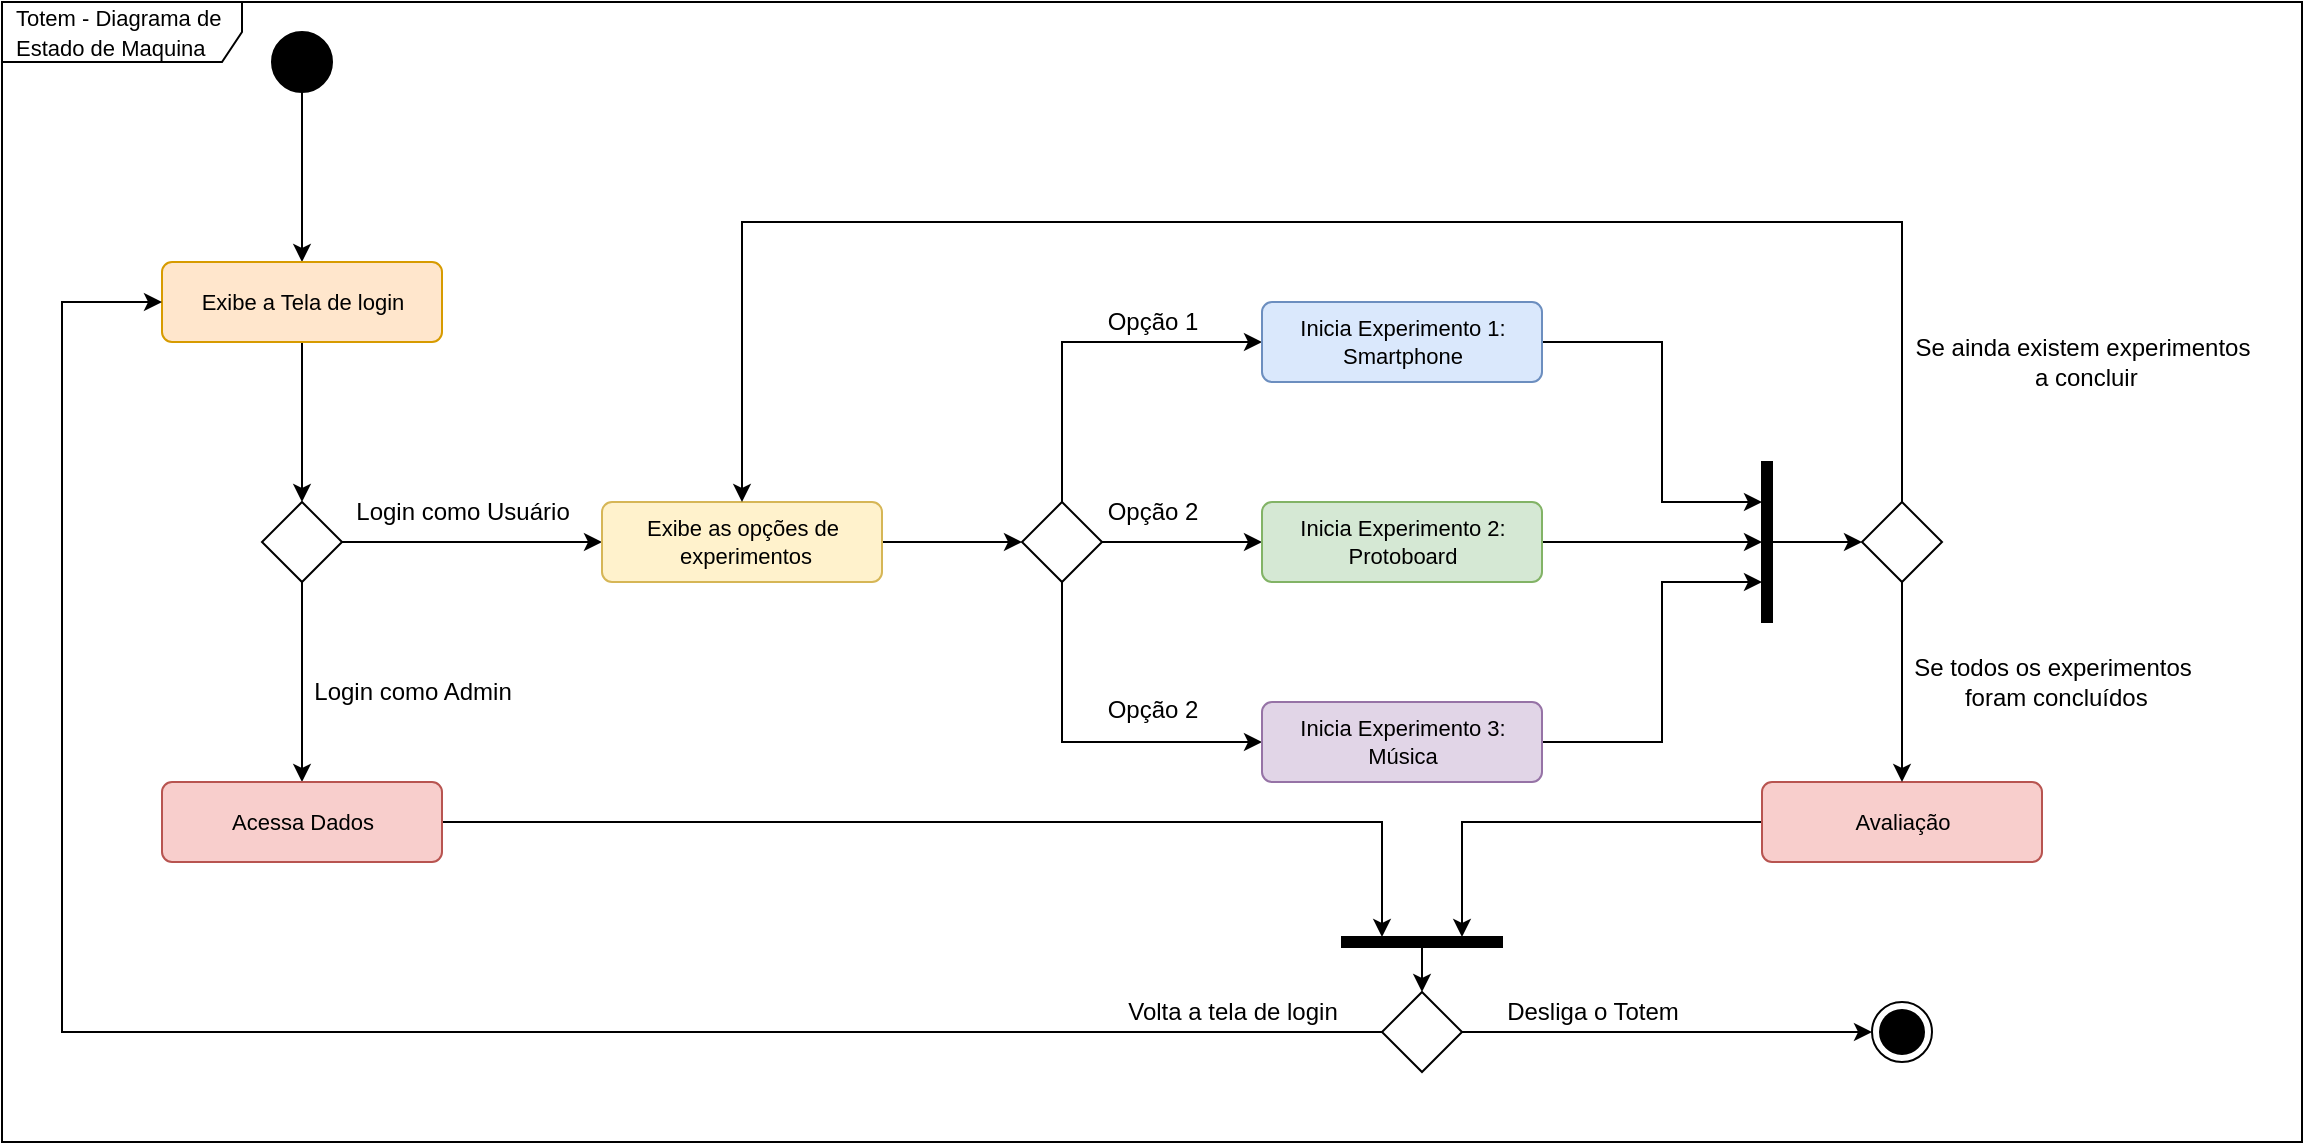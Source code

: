 <mxfile version="20.8.9" type="github">
  <diagram id="C5RBs43oDa-KdzZeNtuy" name="Page-1">
    <mxGraphModel dx="866" dy="495" grid="1" gridSize="10" guides="1" tooltips="1" connect="1" arrows="1" fold="1" page="1" pageScale="1" pageWidth="827" pageHeight="1169" math="0" shadow="0">
      <root>
        <mxCell id="WIyWlLk6GJQsqaUBKTNV-0" />
        <mxCell id="WIyWlLk6GJQsqaUBKTNV-1" parent="WIyWlLk6GJQsqaUBKTNV-0" />
        <mxCell id="apIbsZUHLHdbpMD473yB-7" value="&lt;font style=&quot;font-size: 11px;&quot;&gt;Totem - Diagrama de Estado de Maquina&lt;br&gt;&lt;/font&gt;" style="shape=umlFrame;whiteSpace=wrap;html=1;width=120;height=30;boundedLbl=1;verticalAlign=middle;align=left;spacingLeft=5;movable=1;resizable=1;rotatable=1;deletable=1;editable=1;connectable=1;" parent="WIyWlLk6GJQsqaUBKTNV-1" vertex="1">
          <mxGeometry x="10" y="130" width="1150" height="570" as="geometry" />
        </mxCell>
        <mxCell id="apIbsZUHLHdbpMD473yB-9" style="edgeStyle=orthogonalEdgeStyle;rounded=0;orthogonalLoop=1;jettySize=auto;html=1;fontSize=11;" parent="WIyWlLk6GJQsqaUBKTNV-1" source="apIbsZUHLHdbpMD473yB-2" target="apIbsZUHLHdbpMD473yB-8" edge="1">
          <mxGeometry relative="1" as="geometry" />
        </mxCell>
        <mxCell id="apIbsZUHLHdbpMD473yB-2" value="" style="ellipse;fillColor=strokeColor;" parent="WIyWlLk6GJQsqaUBKTNV-1" vertex="1">
          <mxGeometry x="145" y="145" width="30" height="30" as="geometry" />
        </mxCell>
        <mxCell id="apIbsZUHLHdbpMD473yB-12" value="" style="edgeStyle=orthogonalEdgeStyle;rounded=0;orthogonalLoop=1;jettySize=auto;html=1;fontSize=11;" parent="WIyWlLk6GJQsqaUBKTNV-1" source="apIbsZUHLHdbpMD473yB-5" target="apIbsZUHLHdbpMD473yB-11" edge="1">
          <mxGeometry relative="1" as="geometry" />
        </mxCell>
        <mxCell id="apIbsZUHLHdbpMD473yB-18" style="edgeStyle=orthogonalEdgeStyle;rounded=0;orthogonalLoop=1;jettySize=auto;html=1;fontSize=11;" parent="WIyWlLk6GJQsqaUBKTNV-1" source="apIbsZUHLHdbpMD473yB-5" target="apIbsZUHLHdbpMD473yB-15" edge="1">
          <mxGeometry relative="1" as="geometry" />
        </mxCell>
        <mxCell id="apIbsZUHLHdbpMD473yB-5" value="" style="rhombus;movable=1;resizable=1;rotatable=1;deletable=1;editable=1;connectable=1;" parent="WIyWlLk6GJQsqaUBKTNV-1" vertex="1">
          <mxGeometry x="140" y="380" width="40" height="40" as="geometry" />
        </mxCell>
        <mxCell id="apIbsZUHLHdbpMD473yB-10" style="edgeStyle=orthogonalEdgeStyle;rounded=0;orthogonalLoop=1;jettySize=auto;html=1;fontSize=11;" parent="WIyWlLk6GJQsqaUBKTNV-1" source="apIbsZUHLHdbpMD473yB-8" target="apIbsZUHLHdbpMD473yB-5" edge="1">
          <mxGeometry relative="1" as="geometry" />
        </mxCell>
        <mxCell id="apIbsZUHLHdbpMD473yB-8" value="Exibe a Tela de login" style="html=1;align=center;verticalAlign=middle;rounded=1;absoluteArcSize=1;arcSize=10;dashed=0;fontSize=11;fillColor=#ffe6cc;strokeColor=#d79b00;" parent="WIyWlLk6GJQsqaUBKTNV-1" vertex="1">
          <mxGeometry x="90" y="260" width="140" height="40" as="geometry" />
        </mxCell>
        <mxCell id="apIbsZUHLHdbpMD473yB-46" style="edgeStyle=elbowEdgeStyle;rounded=0;orthogonalLoop=1;jettySize=auto;html=1;fontSize=12;" parent="WIyWlLk6GJQsqaUBKTNV-1" source="apIbsZUHLHdbpMD473yB-11" target="apIbsZUHLHdbpMD473yB-56" edge="1">
          <mxGeometry relative="1" as="geometry">
            <Array as="points">
              <mxPoint x="700" y="570" />
              <mxPoint x="720" y="580" />
            </Array>
          </mxGeometry>
        </mxCell>
        <mxCell id="apIbsZUHLHdbpMD473yB-11" value="Acessa Dados" style="html=1;align=center;verticalAlign=middle;rounded=1;absoluteArcSize=1;arcSize=10;dashed=0;fontSize=11;fillColor=#f8cecc;strokeColor=#b85450;" parent="WIyWlLk6GJQsqaUBKTNV-1" vertex="1">
          <mxGeometry x="90" y="520" width="140" height="40" as="geometry" />
        </mxCell>
        <mxCell id="apIbsZUHLHdbpMD473yB-13" value="Login como Admin" style="text;html=1;align=center;verticalAlign=middle;resizable=0;points=[];autosize=1;strokeColor=none;fillColor=none;fontSize=12;" parent="WIyWlLk6GJQsqaUBKTNV-1" vertex="1">
          <mxGeometry x="150" y="460" width="130" height="30" as="geometry" />
        </mxCell>
        <mxCell id="apIbsZUHLHdbpMD473yB-14" value="Login como Usuário" style="text;html=1;align=center;verticalAlign=middle;resizable=0;points=[];autosize=1;strokeColor=none;fillColor=none;fontSize=12;" parent="WIyWlLk6GJQsqaUBKTNV-1" vertex="1">
          <mxGeometry x="170" y="370" width="140" height="30" as="geometry" />
        </mxCell>
        <mxCell id="apIbsZUHLHdbpMD473yB-20" style="edgeStyle=orthogonalEdgeStyle;rounded=0;orthogonalLoop=1;jettySize=auto;html=1;fontSize=12;" parent="WIyWlLk6GJQsqaUBKTNV-1" source="apIbsZUHLHdbpMD473yB-15" target="apIbsZUHLHdbpMD473yB-19" edge="1">
          <mxGeometry relative="1" as="geometry" />
        </mxCell>
        <mxCell id="apIbsZUHLHdbpMD473yB-15" value="&lt;div&gt;Exibe as opções de&lt;/div&gt;&lt;div&gt;&amp;nbsp;experimentos&lt;/div&gt;" style="html=1;align=center;verticalAlign=middle;rounded=1;absoluteArcSize=1;arcSize=10;dashed=0;fontSize=11;fillColor=#fff2cc;strokeColor=#d6b656;" parent="WIyWlLk6GJQsqaUBKTNV-1" vertex="1">
          <mxGeometry x="310" y="380" width="140" height="40" as="geometry" />
        </mxCell>
        <mxCell id="apIbsZUHLHdbpMD473yB-25" style="edgeStyle=orthogonalEdgeStyle;rounded=0;orthogonalLoop=1;jettySize=auto;html=1;fontSize=12;" parent="WIyWlLk6GJQsqaUBKTNV-1" source="apIbsZUHLHdbpMD473yB-19" target="apIbsZUHLHdbpMD473yB-21" edge="1">
          <mxGeometry relative="1" as="geometry">
            <Array as="points">
              <mxPoint x="540" y="300" />
            </Array>
          </mxGeometry>
        </mxCell>
        <mxCell id="apIbsZUHLHdbpMD473yB-26" style="edgeStyle=orthogonalEdgeStyle;rounded=0;orthogonalLoop=1;jettySize=auto;html=1;fontSize=12;" parent="WIyWlLk6GJQsqaUBKTNV-1" source="apIbsZUHLHdbpMD473yB-19" target="apIbsZUHLHdbpMD473yB-22" edge="1">
          <mxGeometry relative="1" as="geometry" />
        </mxCell>
        <mxCell id="apIbsZUHLHdbpMD473yB-27" style="edgeStyle=orthogonalEdgeStyle;rounded=0;orthogonalLoop=1;jettySize=auto;html=1;fontSize=12;" parent="WIyWlLk6GJQsqaUBKTNV-1" source="apIbsZUHLHdbpMD473yB-19" target="apIbsZUHLHdbpMD473yB-23" edge="1">
          <mxGeometry relative="1" as="geometry">
            <Array as="points">
              <mxPoint x="540" y="500" />
            </Array>
          </mxGeometry>
        </mxCell>
        <mxCell id="apIbsZUHLHdbpMD473yB-19" value="" style="rhombus;movable=1;resizable=1;rotatable=1;deletable=1;editable=1;connectable=1;" parent="WIyWlLk6GJQsqaUBKTNV-1" vertex="1">
          <mxGeometry x="520" y="380" width="40" height="40" as="geometry" />
        </mxCell>
        <mxCell id="apIbsZUHLHdbpMD473yB-59" style="edgeStyle=orthogonalEdgeStyle;rounded=0;orthogonalLoop=1;jettySize=auto;html=1;fontSize=12;" parent="WIyWlLk6GJQsqaUBKTNV-1" source="apIbsZUHLHdbpMD473yB-21" target="apIbsZUHLHdbpMD473yB-58" edge="1">
          <mxGeometry relative="1" as="geometry">
            <Array as="points">
              <mxPoint x="840" y="300" />
              <mxPoint x="840" y="380" />
            </Array>
          </mxGeometry>
        </mxCell>
        <mxCell id="apIbsZUHLHdbpMD473yB-21" value="&lt;div&gt;Inicia Experimento 1:&lt;/div&gt;&lt;div&gt;Smartphone&lt;/div&gt;" style="html=1;align=center;verticalAlign=middle;rounded=1;absoluteArcSize=1;arcSize=10;dashed=0;fontSize=11;fillColor=#dae8fc;strokeColor=#6c8ebf;" parent="WIyWlLk6GJQsqaUBKTNV-1" vertex="1">
          <mxGeometry x="640" y="280" width="140" height="40" as="geometry" />
        </mxCell>
        <mxCell id="apIbsZUHLHdbpMD473yB-31" style="edgeStyle=elbowEdgeStyle;rounded=0;orthogonalLoop=1;jettySize=auto;html=1;fontSize=12;elbow=vertical;" parent="WIyWlLk6GJQsqaUBKTNV-1" source="apIbsZUHLHdbpMD473yB-22" target="apIbsZUHLHdbpMD473yB-58" edge="1">
          <mxGeometry relative="1" as="geometry">
            <mxPoint x="890" y="400.0" as="targetPoint" />
            <Array as="points">
              <mxPoint x="870" y="400" />
            </Array>
          </mxGeometry>
        </mxCell>
        <mxCell id="apIbsZUHLHdbpMD473yB-22" value="Inicia Experimento 2:&lt;div&gt;Protoboard&lt;br&gt;&lt;/div&gt;" style="html=1;align=center;verticalAlign=middle;rounded=1;absoluteArcSize=1;arcSize=10;dashed=0;fontSize=11;fillColor=#d5e8d4;strokeColor=#82b366;" parent="WIyWlLk6GJQsqaUBKTNV-1" vertex="1">
          <mxGeometry x="640" y="380" width="140" height="40" as="geometry" />
        </mxCell>
        <mxCell id="apIbsZUHLHdbpMD473yB-29" style="edgeStyle=orthogonalEdgeStyle;rounded=0;orthogonalLoop=1;jettySize=auto;html=1;fontSize=12;" parent="WIyWlLk6GJQsqaUBKTNV-1" source="apIbsZUHLHdbpMD473yB-23" target="apIbsZUHLHdbpMD473yB-58" edge="1">
          <mxGeometry relative="1" as="geometry">
            <mxPoint x="890" y="420.0" as="targetPoint" />
            <Array as="points">
              <mxPoint x="840" y="500" />
              <mxPoint x="840" y="420" />
            </Array>
          </mxGeometry>
        </mxCell>
        <mxCell id="apIbsZUHLHdbpMD473yB-23" value="Inicia Experimento 3:&lt;div&gt;Música&lt;br&gt;&lt;/div&gt;" style="html=1;align=center;verticalAlign=middle;rounded=1;absoluteArcSize=1;arcSize=10;dashed=0;fontSize=11;fillColor=#e1d5e7;strokeColor=#9673a6;" parent="WIyWlLk6GJQsqaUBKTNV-1" vertex="1">
          <mxGeometry x="640" y="480" width="140" height="40" as="geometry" />
        </mxCell>
        <mxCell id="apIbsZUHLHdbpMD473yB-24" value="" style="ellipse;html=1;shape=endState;fillColor=strokeColor;fontSize=12;" parent="WIyWlLk6GJQsqaUBKTNV-1" vertex="1">
          <mxGeometry x="945" y="630" width="30" height="30" as="geometry" />
        </mxCell>
        <mxCell id="apIbsZUHLHdbpMD473yB-55" style="edgeStyle=elbowEdgeStyle;rounded=0;orthogonalLoop=1;jettySize=auto;html=1;fontSize=12;" parent="WIyWlLk6GJQsqaUBKTNV-1" source="apIbsZUHLHdbpMD473yB-33" target="apIbsZUHLHdbpMD473yB-56" edge="1">
          <mxGeometry relative="1" as="geometry">
            <Array as="points">
              <mxPoint x="740" y="570" />
            </Array>
          </mxGeometry>
        </mxCell>
        <mxCell id="apIbsZUHLHdbpMD473yB-33" value="Avaliação" style="html=1;align=center;verticalAlign=middle;rounded=1;absoluteArcSize=1;arcSize=10;dashed=0;fontSize=11;fillColor=#f8cecc;strokeColor=#b85450;" parent="WIyWlLk6GJQsqaUBKTNV-1" vertex="1">
          <mxGeometry x="890" y="520" width="140" height="40" as="geometry" />
        </mxCell>
        <mxCell id="apIbsZUHLHdbpMD473yB-34" value="Opção 1" style="text;html=1;align=center;verticalAlign=middle;resizable=0;points=[];autosize=1;strokeColor=none;fillColor=none;fontSize=12;" parent="WIyWlLk6GJQsqaUBKTNV-1" vertex="1">
          <mxGeometry x="550" y="275" width="70" height="30" as="geometry" />
        </mxCell>
        <mxCell id="apIbsZUHLHdbpMD473yB-35" value="Opção 2" style="text;html=1;align=center;verticalAlign=middle;resizable=0;points=[];autosize=1;strokeColor=none;fillColor=none;fontSize=12;" parent="WIyWlLk6GJQsqaUBKTNV-1" vertex="1">
          <mxGeometry x="550" y="469" width="70" height="30" as="geometry" />
        </mxCell>
        <mxCell id="apIbsZUHLHdbpMD473yB-36" value="Opção 2" style="text;html=1;align=center;verticalAlign=middle;resizable=0;points=[];autosize=1;strokeColor=none;fillColor=none;fontSize=12;" parent="WIyWlLk6GJQsqaUBKTNV-1" vertex="1">
          <mxGeometry x="550" y="370" width="70" height="30" as="geometry" />
        </mxCell>
        <mxCell id="apIbsZUHLHdbpMD473yB-40" style="edgeStyle=elbowEdgeStyle;rounded=0;orthogonalLoop=1;jettySize=auto;html=1;fontSize=12;" parent="WIyWlLk6GJQsqaUBKTNV-1" source="apIbsZUHLHdbpMD473yB-39" target="apIbsZUHLHdbpMD473yB-15" edge="1">
          <mxGeometry relative="1" as="geometry">
            <mxPoint x="430" y="250" as="targetPoint" />
            <Array as="points">
              <mxPoint x="660" y="240" />
            </Array>
          </mxGeometry>
        </mxCell>
        <mxCell id="apIbsZUHLHdbpMD473yB-41" style="edgeStyle=elbowEdgeStyle;rounded=0;orthogonalLoop=1;jettySize=auto;html=1;fontSize=12;" parent="WIyWlLk6GJQsqaUBKTNV-1" source="apIbsZUHLHdbpMD473yB-39" target="apIbsZUHLHdbpMD473yB-33" edge="1">
          <mxGeometry relative="1" as="geometry" />
        </mxCell>
        <mxCell id="apIbsZUHLHdbpMD473yB-39" value="" style="rhombus;movable=1;resizable=1;rotatable=1;deletable=1;editable=1;connectable=1;" parent="WIyWlLk6GJQsqaUBKTNV-1" vertex="1">
          <mxGeometry x="940" y="380" width="40" height="40" as="geometry" />
        </mxCell>
        <mxCell id="apIbsZUHLHdbpMD473yB-42" value="&lt;div&gt;Se todos os experimentos&lt;/div&gt;&lt;div&gt;&amp;nbsp;foram concluídos&lt;/div&gt;" style="text;html=1;align=center;verticalAlign=middle;resizable=0;points=[];autosize=1;strokeColor=none;fillColor=none;fontSize=12;" parent="WIyWlLk6GJQsqaUBKTNV-1" vertex="1">
          <mxGeometry x="950" y="450" width="170" height="40" as="geometry" />
        </mxCell>
        <mxCell id="apIbsZUHLHdbpMD473yB-43" value="&lt;div&gt;Se ainda existem experimentos&lt;/div&gt;&lt;div&gt;&amp;nbsp;a concluir&lt;br&gt;&lt;/div&gt;" style="text;html=1;align=center;verticalAlign=middle;resizable=0;points=[];autosize=1;strokeColor=none;fillColor=none;fontSize=12;" parent="WIyWlLk6GJQsqaUBKTNV-1" vertex="1">
          <mxGeometry x="950" y="290" width="200" height="40" as="geometry" />
        </mxCell>
        <mxCell id="apIbsZUHLHdbpMD473yB-47" style="edgeStyle=elbowEdgeStyle;rounded=0;orthogonalLoop=1;jettySize=auto;html=1;fontSize=12;" parent="WIyWlLk6GJQsqaUBKTNV-1" source="apIbsZUHLHdbpMD473yB-44" target="apIbsZUHLHdbpMD473yB-24" edge="1">
          <mxGeometry relative="1" as="geometry" />
        </mxCell>
        <mxCell id="apIbsZUHLHdbpMD473yB-48" style="edgeStyle=elbowEdgeStyle;rounded=0;orthogonalLoop=1;jettySize=auto;html=1;fontSize=12;" parent="WIyWlLk6GJQsqaUBKTNV-1" source="apIbsZUHLHdbpMD473yB-44" target="apIbsZUHLHdbpMD473yB-8" edge="1">
          <mxGeometry relative="1" as="geometry">
            <mxPoint x="30" y="560.0" as="targetPoint" />
            <Array as="points">
              <mxPoint x="40" y="600" />
            </Array>
          </mxGeometry>
        </mxCell>
        <mxCell id="apIbsZUHLHdbpMD473yB-44" value="" style="rhombus;movable=1;resizable=1;rotatable=1;deletable=1;editable=1;connectable=1;" parent="WIyWlLk6GJQsqaUBKTNV-1" vertex="1">
          <mxGeometry x="700" y="625" width="40" height="40" as="geometry" />
        </mxCell>
        <mxCell id="apIbsZUHLHdbpMD473yB-49" value="Desliga o Totem" style="text;html=1;align=center;verticalAlign=middle;resizable=0;points=[];autosize=1;strokeColor=none;fillColor=none;fontSize=12;" parent="WIyWlLk6GJQsqaUBKTNV-1" vertex="1">
          <mxGeometry x="750" y="620" width="110" height="30" as="geometry" />
        </mxCell>
        <mxCell id="apIbsZUHLHdbpMD473yB-50" value="Volta a tela de login" style="text;html=1;align=center;verticalAlign=middle;resizable=0;points=[];autosize=1;strokeColor=none;fillColor=none;fontSize=12;" parent="WIyWlLk6GJQsqaUBKTNV-1" vertex="1">
          <mxGeometry x="560" y="620" width="130" height="30" as="geometry" />
        </mxCell>
        <mxCell id="apIbsZUHLHdbpMD473yB-57" style="edgeStyle=elbowEdgeStyle;rounded=0;orthogonalLoop=1;jettySize=auto;html=1;entryX=0.5;entryY=0;entryDx=0;entryDy=0;fontSize=12;" parent="WIyWlLk6GJQsqaUBKTNV-1" source="apIbsZUHLHdbpMD473yB-56" target="apIbsZUHLHdbpMD473yB-44" edge="1">
          <mxGeometry relative="1" as="geometry" />
        </mxCell>
        <mxCell id="apIbsZUHLHdbpMD473yB-56" value="" style="html=1;points=[];perimeter=orthogonalPerimeter;fillColor=strokeColor;fontSize=12;rotation=90;" parent="WIyWlLk6GJQsqaUBKTNV-1" vertex="1">
          <mxGeometry x="717.5" y="560" width="5" height="80" as="geometry" />
        </mxCell>
        <mxCell id="apIbsZUHLHdbpMD473yB-60" style="edgeStyle=orthogonalEdgeStyle;rounded=0;orthogonalLoop=1;jettySize=auto;html=1;fontSize=12;" parent="WIyWlLk6GJQsqaUBKTNV-1" source="apIbsZUHLHdbpMD473yB-58" target="apIbsZUHLHdbpMD473yB-39" edge="1">
          <mxGeometry relative="1" as="geometry" />
        </mxCell>
        <mxCell id="apIbsZUHLHdbpMD473yB-58" value="" style="html=1;points=[];perimeter=orthogonalPerimeter;fillColor=strokeColor;fontSize=12;rotation=0;" parent="WIyWlLk6GJQsqaUBKTNV-1" vertex="1">
          <mxGeometry x="890" y="360" width="5" height="80" as="geometry" />
        </mxCell>
      </root>
    </mxGraphModel>
  </diagram>
</mxfile>
